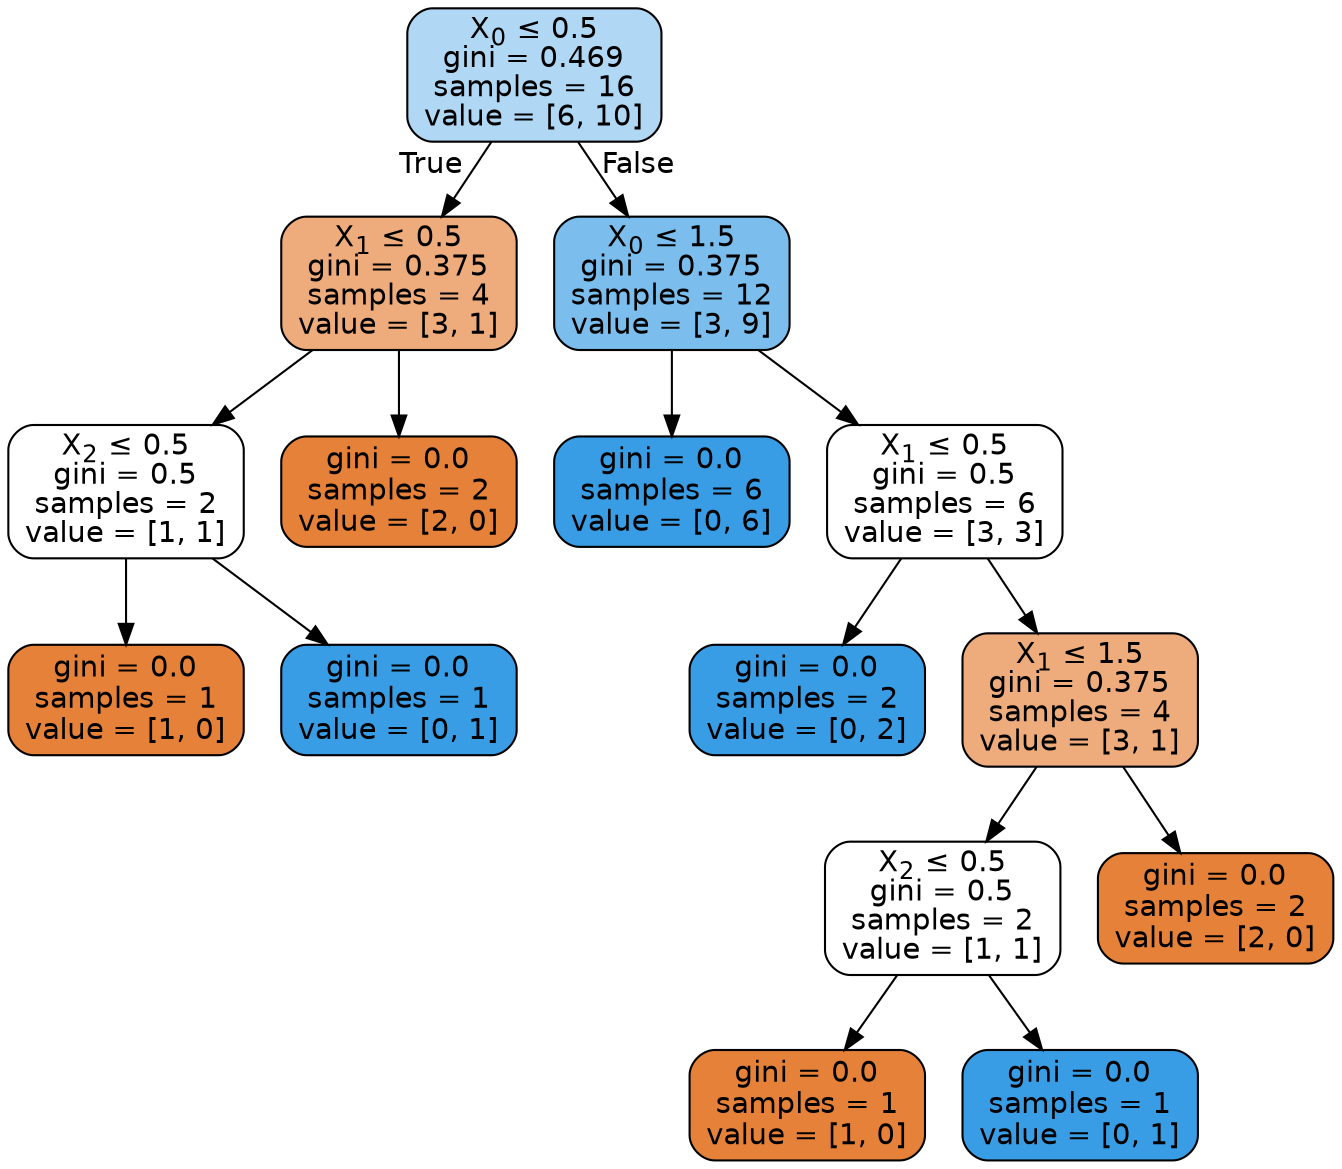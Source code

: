 digraph Tree {
node [shape=box, style="filled, rounded", color="black", fontname=helvetica] ;
edge [fontname=helvetica] ;
0 [label=<X<SUB>0</SUB> &le; 0.5<br/>gini = 0.469<br/>samples = 16<br/>value = [6, 10]>, fillcolor="#b0d8f5"] ;
1 [label=<X<SUB>1</SUB> &le; 0.5<br/>gini = 0.375<br/>samples = 4<br/>value = [3, 1]>, fillcolor="#eeab7b"] ;
0 -> 1 [labeldistance=2.5, labelangle=45, headlabel="True"] ;
2 [label=<X<SUB>2</SUB> &le; 0.5<br/>gini = 0.5<br/>samples = 2<br/>value = [1, 1]>, fillcolor="#ffffff"] ;
1 -> 2 ;
3 [label=<gini = 0.0<br/>samples = 1<br/>value = [1, 0]>, fillcolor="#e58139"] ;
2 -> 3 ;
4 [label=<gini = 0.0<br/>samples = 1<br/>value = [0, 1]>, fillcolor="#399de5"] ;
2 -> 4 ;
5 [label=<gini = 0.0<br/>samples = 2<br/>value = [2, 0]>, fillcolor="#e58139"] ;
1 -> 5 ;
6 [label=<X<SUB>0</SUB> &le; 1.5<br/>gini = 0.375<br/>samples = 12<br/>value = [3, 9]>, fillcolor="#7bbeee"] ;
0 -> 6 [labeldistance=2.5, labelangle=-45, headlabel="False"] ;
7 [label=<gini = 0.0<br/>samples = 6<br/>value = [0, 6]>, fillcolor="#399de5"] ;
6 -> 7 ;
8 [label=<X<SUB>1</SUB> &le; 0.5<br/>gini = 0.5<br/>samples = 6<br/>value = [3, 3]>, fillcolor="#ffffff"] ;
6 -> 8 ;
9 [label=<gini = 0.0<br/>samples = 2<br/>value = [0, 2]>, fillcolor="#399de5"] ;
8 -> 9 ;
10 [label=<X<SUB>1</SUB> &le; 1.5<br/>gini = 0.375<br/>samples = 4<br/>value = [3, 1]>, fillcolor="#eeab7b"] ;
8 -> 10 ;
11 [label=<X<SUB>2</SUB> &le; 0.5<br/>gini = 0.5<br/>samples = 2<br/>value = [1, 1]>, fillcolor="#ffffff"] ;
10 -> 11 ;
12 [label=<gini = 0.0<br/>samples = 1<br/>value = [1, 0]>, fillcolor="#e58139"] ;
11 -> 12 ;
13 [label=<gini = 0.0<br/>samples = 1<br/>value = [0, 1]>, fillcolor="#399de5"] ;
11 -> 13 ;
14 [label=<gini = 0.0<br/>samples = 2<br/>value = [2, 0]>, fillcolor="#e58139"] ;
10 -> 14 ;
}

